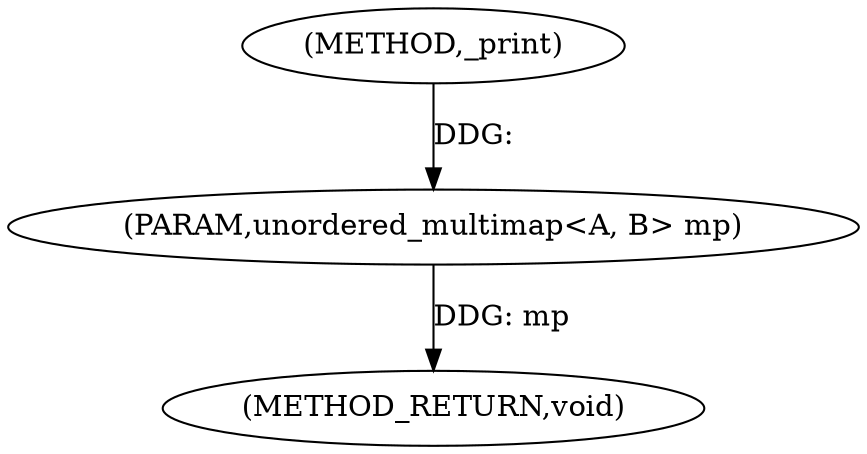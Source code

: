 digraph "_print" {  
"1000278" [label = "(METHOD,_print)" ]
"1000281" [label = "(METHOD_RETURN,void)" ]
"1000279" [label = "(PARAM,unordered_multimap<A, B> mp)" ]
  "1000279" -> "1000281"  [ label = "DDG: mp"] 
  "1000278" -> "1000279"  [ label = "DDG: "] 
}

